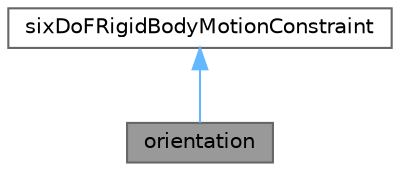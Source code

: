 digraph "orientation"
{
 // LATEX_PDF_SIZE
  bgcolor="transparent";
  edge [fontname=Helvetica,fontsize=10,labelfontname=Helvetica,labelfontsize=10];
  node [fontname=Helvetica,fontsize=10,shape=box,height=0.2,width=0.4];
  Node1 [id="Node000001",label="orientation",height=0.2,width=0.4,color="gray40", fillcolor="grey60", style="filled", fontcolor="black",tooltip="Orientation constraint: fixed in global space."];
  Node2 -> Node1 [id="edge1_Node000001_Node000002",dir="back",color="steelblue1",style="solid",tooltip=" "];
  Node2 [id="Node000002",label="sixDoFRigidBodyMotionConstraint",height=0.2,width=0.4,color="gray40", fillcolor="white", style="filled",URL="$classFoam_1_1sixDoFRigidBodyMotionConstraint.html",tooltip="Base class for defining constraints for sixDoF motions."];
}
